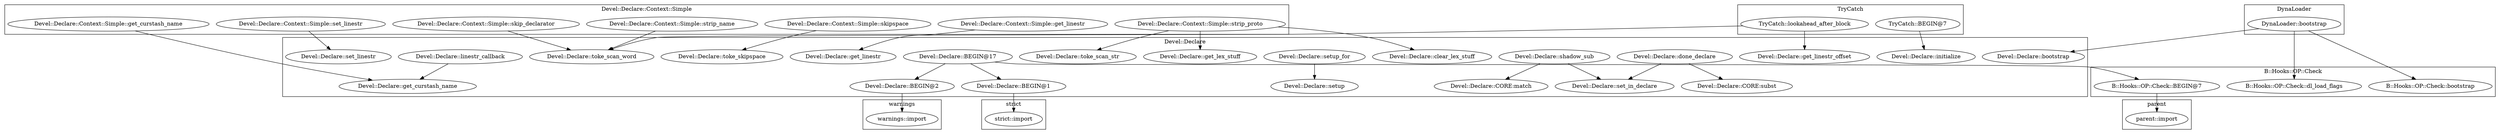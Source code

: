 digraph {
graph [overlap=false]
subgraph cluster_TryCatch {
	label="TryCatch";
	"TryCatch::BEGIN@7";
	"TryCatch::lookahead_after_block";
}
subgraph cluster_DynaLoader {
	label="DynaLoader";
	"DynaLoader::bootstrap";
}
subgraph cluster_warnings {
	label="warnings";
	"warnings::import";
}
subgraph cluster_B_Hooks_OP_Check {
	label="B::Hooks::OP::Check";
	"B::Hooks::OP::Check::dl_load_flags";
	"B::Hooks::OP::Check::BEGIN@7";
	"B::Hooks::OP::Check::bootstrap";
}
subgraph cluster_Devel_Declare_Context_Simple {
	label="Devel::Declare::Context::Simple";
	"Devel::Declare::Context::Simple::get_linestr";
	"Devel::Declare::Context::Simple::skipspace";
	"Devel::Declare::Context::Simple::get_curstash_name";
	"Devel::Declare::Context::Simple::strip_name";
	"Devel::Declare::Context::Simple::skip_declarator";
	"Devel::Declare::Context::Simple::set_linestr";
	"Devel::Declare::Context::Simple::strip_proto";
}
subgraph cluster_Devel_Declare {
	label="Devel::Declare";
	"Devel::Declare::set_in_declare";
	"Devel::Declare::CORE:subst";
	"Devel::Declare::get_linestr_offset";
	"Devel::Declare::set_linestr";
	"Devel::Declare::get_lex_stuff";
	"Devel::Declare::done_declare";
	"Devel::Declare::BEGIN@1";
	"Devel::Declare::shadow_sub";
	"Devel::Declare::toke_scan_str";
	"Devel::Declare::get_curstash_name";
	"Devel::Declare::setup_for";
	"Devel::Declare::toke_skipspace";
	"Devel::Declare::toke_scan_word";
	"Devel::Declare::CORE:match";
	"Devel::Declare::linestr_callback";
	"Devel::Declare::bootstrap";
	"Devel::Declare::initialize";
	"Devel::Declare::setup";
	"Devel::Declare::BEGIN@2";
	"Devel::Declare::clear_lex_stuff";
	"Devel::Declare::BEGIN@17";
	"Devel::Declare::get_linestr";
}
subgraph cluster_parent {
	label="parent";
	"parent::import";
}
subgraph cluster_strict {
	label="strict";
	"strict::import";
}
"TryCatch::lookahead_after_block" -> "Devel::Declare::get_linestr_offset";
"DynaLoader::bootstrap" -> "B::Hooks::OP::Check::dl_load_flags";
"Devel::Declare::setup_for" -> "Devel::Declare::setup";
"Devel::Declare::BEGIN@17" -> "B::Hooks::OP::Check::BEGIN@7";
"Devel::Declare::Context::Simple::get_curstash_name" -> "Devel::Declare::get_curstash_name";
"Devel::Declare::linestr_callback" -> "Devel::Declare::get_curstash_name";
"Devel::Declare::BEGIN@1" -> "strict::import";
"Devel::Declare::done_declare" -> "Devel::Declare::CORE:subst";
"Devel::Declare::Context::Simple::skipspace" -> "Devel::Declare::toke_skipspace";
"Devel::Declare::BEGIN@17" -> "Devel::Declare::BEGIN@2";
"Devel::Declare::Context::Simple::strip_proto" -> "Devel::Declare::get_lex_stuff";
"DynaLoader::bootstrap" -> "Devel::Declare::bootstrap";
"Devel::Declare::Context::Simple::get_linestr" -> "Devel::Declare::get_linestr";
"DynaLoader::bootstrap" -> "B::Hooks::OP::Check::bootstrap";
"Devel::Declare::BEGIN@2" -> "warnings::import";
"Devel::Declare::Context::Simple::strip_proto" -> "Devel::Declare::toke_scan_str";
"Devel::Declare::BEGIN@17" -> "Devel::Declare::BEGIN@1";
"Devel::Declare::shadow_sub" -> "Devel::Declare::CORE:match";
"Devel::Declare::Context::Simple::strip_proto" -> "Devel::Declare::clear_lex_stuff";
"Devel::Declare::Context::Simple::set_linestr" -> "Devel::Declare::set_linestr";
"Devel::Declare::Context::Simple::strip_name" -> "Devel::Declare::toke_scan_word";
"Devel::Declare::Context::Simple::skip_declarator" -> "Devel::Declare::toke_scan_word";
"TryCatch::lookahead_after_block" -> "Devel::Declare::toke_scan_word";
"TryCatch::BEGIN@7" -> "Devel::Declare::initialize";
"B::Hooks::OP::Check::BEGIN@7" -> "parent::import";
"Devel::Declare::done_declare" -> "Devel::Declare::set_in_declare";
"Devel::Declare::shadow_sub" -> "Devel::Declare::set_in_declare";
}
